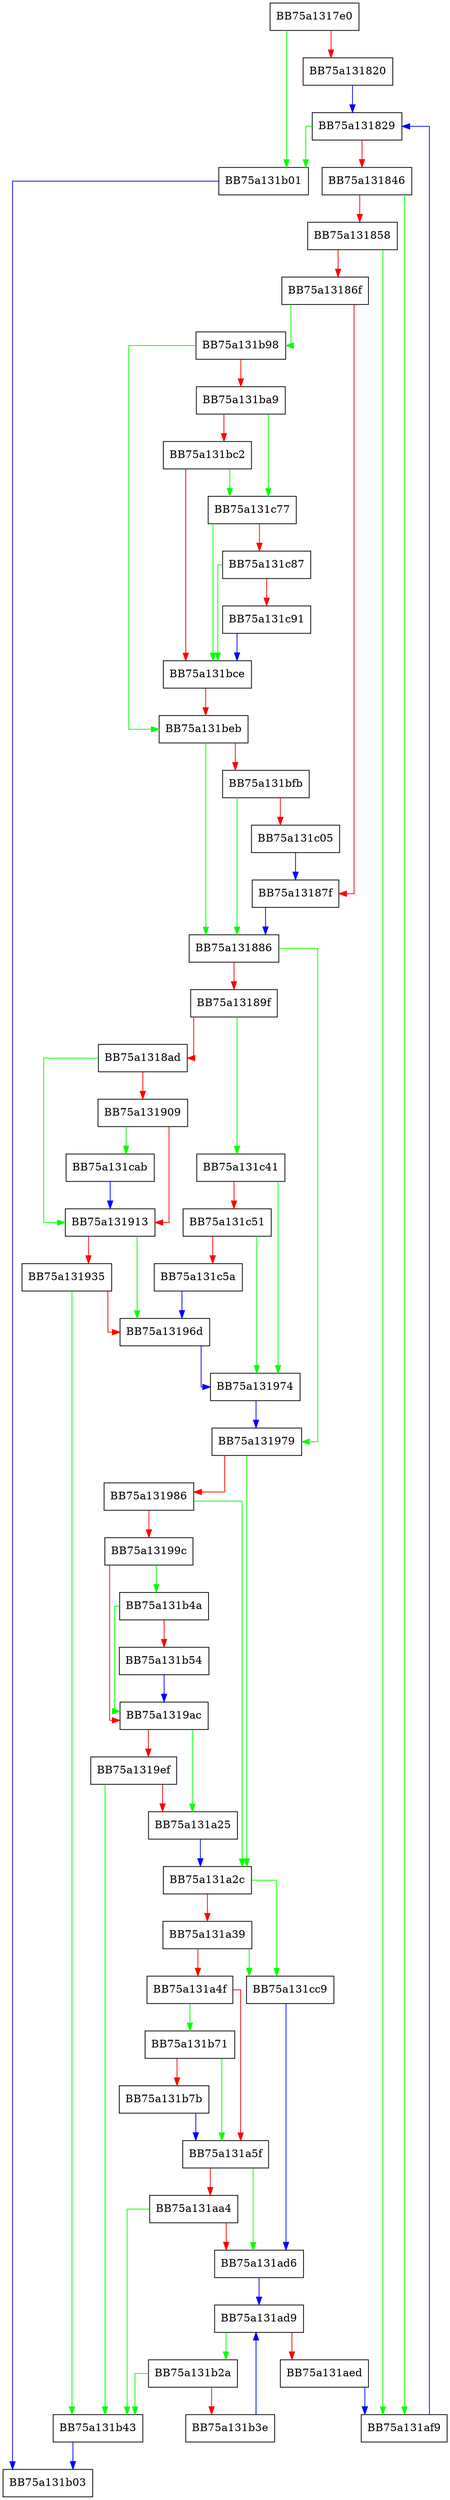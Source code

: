 digraph ScanCertificate {
  node [shape="box"];
  graph [splines=ortho];
  BB75a1317e0 -> BB75a131b01 [color="green"];
  BB75a1317e0 -> BB75a131820 [color="red"];
  BB75a131820 -> BB75a131829 [color="blue"];
  BB75a131829 -> BB75a131b01 [color="green"];
  BB75a131829 -> BB75a131846 [color="red"];
  BB75a131846 -> BB75a131af9 [color="green"];
  BB75a131846 -> BB75a131858 [color="red"];
  BB75a131858 -> BB75a131af9 [color="green"];
  BB75a131858 -> BB75a13186f [color="red"];
  BB75a13186f -> BB75a131b98 [color="green"];
  BB75a13186f -> BB75a13187f [color="red"];
  BB75a13187f -> BB75a131886 [color="blue"];
  BB75a131886 -> BB75a131979 [color="green"];
  BB75a131886 -> BB75a13189f [color="red"];
  BB75a13189f -> BB75a131c41 [color="green"];
  BB75a13189f -> BB75a1318ad [color="red"];
  BB75a1318ad -> BB75a131913 [color="green"];
  BB75a1318ad -> BB75a131909 [color="red"];
  BB75a131909 -> BB75a131cab [color="green"];
  BB75a131909 -> BB75a131913 [color="red"];
  BB75a131913 -> BB75a13196d [color="green"];
  BB75a131913 -> BB75a131935 [color="red"];
  BB75a131935 -> BB75a131b43 [color="green"];
  BB75a131935 -> BB75a13196d [color="red"];
  BB75a13196d -> BB75a131974 [color="blue"];
  BB75a131974 -> BB75a131979 [color="blue"];
  BB75a131979 -> BB75a131a2c [color="green"];
  BB75a131979 -> BB75a131986 [color="red"];
  BB75a131986 -> BB75a131a2c [color="green"];
  BB75a131986 -> BB75a13199c [color="red"];
  BB75a13199c -> BB75a131b4a [color="green"];
  BB75a13199c -> BB75a1319ac [color="red"];
  BB75a1319ac -> BB75a131a25 [color="green"];
  BB75a1319ac -> BB75a1319ef [color="red"];
  BB75a1319ef -> BB75a131b43 [color="green"];
  BB75a1319ef -> BB75a131a25 [color="red"];
  BB75a131a25 -> BB75a131a2c [color="blue"];
  BB75a131a2c -> BB75a131cc9 [color="green"];
  BB75a131a2c -> BB75a131a39 [color="red"];
  BB75a131a39 -> BB75a131cc9 [color="green"];
  BB75a131a39 -> BB75a131a4f [color="red"];
  BB75a131a4f -> BB75a131b71 [color="green"];
  BB75a131a4f -> BB75a131a5f [color="red"];
  BB75a131a5f -> BB75a131ad6 [color="green"];
  BB75a131a5f -> BB75a131aa4 [color="red"];
  BB75a131aa4 -> BB75a131b43 [color="green"];
  BB75a131aa4 -> BB75a131ad6 [color="red"];
  BB75a131ad6 -> BB75a131ad9 [color="blue"];
  BB75a131ad9 -> BB75a131b2a [color="green"];
  BB75a131ad9 -> BB75a131aed [color="red"];
  BB75a131aed -> BB75a131af9 [color="blue"];
  BB75a131af9 -> BB75a131829 [color="blue"];
  BB75a131b01 -> BB75a131b03 [color="blue"];
  BB75a131b2a -> BB75a131b43 [color="green"];
  BB75a131b2a -> BB75a131b3e [color="red"];
  BB75a131b3e -> BB75a131ad9 [color="blue"];
  BB75a131b43 -> BB75a131b03 [color="blue"];
  BB75a131b4a -> BB75a1319ac [color="green"];
  BB75a131b4a -> BB75a131b54 [color="red"];
  BB75a131b54 -> BB75a1319ac [color="blue"];
  BB75a131b71 -> BB75a131a5f [color="green"];
  BB75a131b71 -> BB75a131b7b [color="red"];
  BB75a131b7b -> BB75a131a5f [color="blue"];
  BB75a131b98 -> BB75a131beb [color="green"];
  BB75a131b98 -> BB75a131ba9 [color="red"];
  BB75a131ba9 -> BB75a131c77 [color="green"];
  BB75a131ba9 -> BB75a131bc2 [color="red"];
  BB75a131bc2 -> BB75a131c77 [color="green"];
  BB75a131bc2 -> BB75a131bce [color="red"];
  BB75a131bce -> BB75a131beb [color="red"];
  BB75a131beb -> BB75a131886 [color="green"];
  BB75a131beb -> BB75a131bfb [color="red"];
  BB75a131bfb -> BB75a131886 [color="green"];
  BB75a131bfb -> BB75a131c05 [color="red"];
  BB75a131c05 -> BB75a13187f [color="blue"];
  BB75a131c41 -> BB75a131974 [color="green"];
  BB75a131c41 -> BB75a131c51 [color="red"];
  BB75a131c51 -> BB75a131974 [color="green"];
  BB75a131c51 -> BB75a131c5a [color="red"];
  BB75a131c5a -> BB75a13196d [color="blue"];
  BB75a131c77 -> BB75a131bce [color="green"];
  BB75a131c77 -> BB75a131c87 [color="red"];
  BB75a131c87 -> BB75a131bce [color="green"];
  BB75a131c87 -> BB75a131c91 [color="red"];
  BB75a131c91 -> BB75a131bce [color="blue"];
  BB75a131cab -> BB75a131913 [color="blue"];
  BB75a131cc9 -> BB75a131ad6 [color="blue"];
}